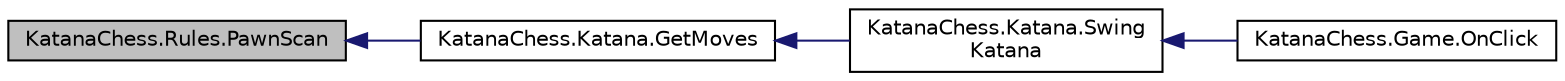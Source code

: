 digraph "KatanaChess.Rules.PawnScan"
{
  edge [fontname="Helvetica",fontsize="10",labelfontname="Helvetica",labelfontsize="10"];
  node [fontname="Helvetica",fontsize="10",shape=record];
  rankdir="LR";
  Node1 [label="KatanaChess.Rules.PawnScan",height=0.2,width=0.4,color="black", fillcolor="grey75", style="filled", fontcolor="black"];
  Node1 -> Node2 [dir="back",color="midnightblue",fontsize="10",style="solid",fontname="Helvetica"];
  Node2 [label="KatanaChess.Katana.GetMoves",height=0.2,width=0.4,color="black", fillcolor="white", style="filled",URL="$class_katana_chess_1_1_katana.html#afe90b27349c5692d0ede318412b86e53"];
  Node2 -> Node3 [dir="back",color="midnightblue",fontsize="10",style="solid",fontname="Helvetica"];
  Node3 [label="KatanaChess.Katana.Swing\lKatana",height=0.2,width=0.4,color="black", fillcolor="white", style="filled",URL="$class_katana_chess_1_1_katana.html#a644eb213fa8655b5bd65a309030bcc40"];
  Node3 -> Node4 [dir="back",color="midnightblue",fontsize="10",style="solid",fontname="Helvetica"];
  Node4 [label="KatanaChess.Game.OnClick",height=0.2,width=0.4,color="black", fillcolor="white", style="filled",URL="$class_katana_chess_1_1_game.html#abb1645b3297eae51c6ad9dabcea74830"];
}

